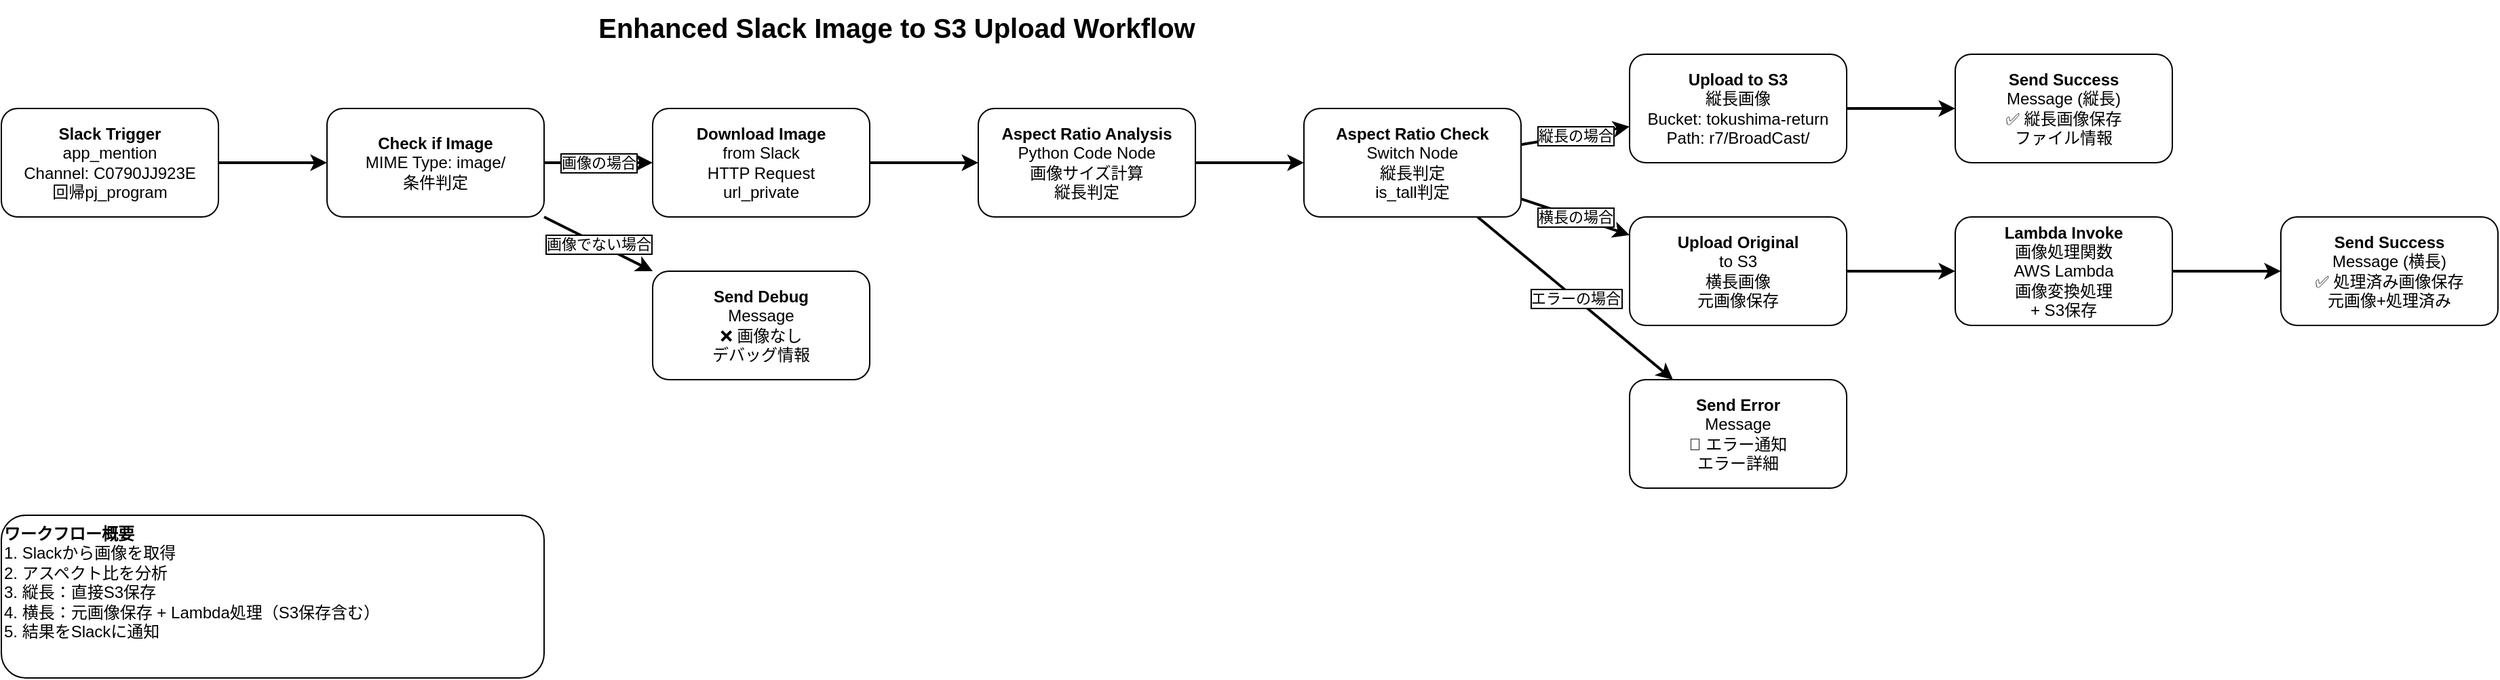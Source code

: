 <mxfile>
    <diagram name="Enhanced Slack Image to S3 Upload Workflow" id="enhanced-workflow-diagram">
        <mxGraphModel dx="845" dy="801" grid="1" gridSize="10" guides="1" tooltips="1" connect="1" arrows="1" fold="1" page="1" pageScale="1" pageWidth="1400" pageHeight="1000" background="#ffffff" math="0" shadow="0">
            <root>
                <mxCell id="0"/>
                <mxCell id="1" parent="0"/>
                <mxCell id="title" value="Enhanced Slack Image to S3 Upload Workflow" style="text;html=1;strokeColor=none;fillColor=none;align=center;verticalAlign=middle;whiteSpace=wrap;rounded=0;fontSize=20;fontStyle=1;fontColor=#000000;" parent="1" vertex="1">
                    <mxGeometry x="400" y="20" width="600" height="40" as="geometry"/>
                </mxCell>
                <mxCell id="slack-trigger" value="&lt;b&gt;Slack Trigger&lt;/b&gt;&lt;br&gt;app_mention&lt;br&gt;Channel: C0790JJ923E&lt;br&gt;回帰pj_program" style="rounded=1;whiteSpace=wrap;html=1;fillColor=#ffffff;strokeColor=#000000;fontSize=12;fontColor=#000000;" parent="1" vertex="1">
                    <mxGeometry x="40" y="100" width="160" height="80" as="geometry"/>
                </mxCell>
                <mxCell id="check-image" value="&lt;b&gt;Check if Image&lt;/b&gt;&lt;br&gt;MIME Type: image/&lt;br&gt;条件判定" style="rounded=1;whiteSpace=wrap;html=1;fillColor=#ffffff;strokeColor=#000000;fontSize=12;fontColor=#000000;" parent="1" vertex="1">
                    <mxGeometry x="280" y="100" width="160" height="80" as="geometry"/>
                </mxCell>
                <mxCell id="download-image" value="&lt;b&gt;Download Image&lt;/b&gt;&lt;br&gt;from Slack&lt;br&gt;HTTP Request&lt;br&gt;url_private" style="rounded=1;whiteSpace=wrap;html=1;fillColor=#ffffff;strokeColor=#000000;fontSize=12;fontColor=#000000;" parent="1" vertex="1">
                    <mxGeometry x="520" y="100" width="160" height="80" as="geometry"/>
                </mxCell>
                <mxCell id="aspect-ratio-analysis" value="&lt;b&gt;Aspect Ratio Analysis&lt;/b&gt;&lt;br&gt;Python Code Node&lt;br&gt;画像サイズ計算&lt;br&gt;縦長判定" style="rounded=1;whiteSpace=wrap;html=1;fillColor=#ffffff;strokeColor=#000000;fontSize=12;fontColor=#000000;" parent="1" vertex="1">
                    <mxGeometry x="760" y="100" width="160" height="80" as="geometry"/>
                </mxCell>
                <mxCell id="aspect-ratio-check" value="&lt;b&gt;Aspect Ratio Check&lt;/b&gt;&lt;br&gt;Switch Node&lt;br&gt;縦長判定&lt;br&gt;is_tall判定" style="rounded=1;whiteSpace=wrap;html=1;fillColor=#ffffff;strokeColor=#000000;fontSize=12;fontColor=#000000;" parent="1" vertex="1">
                    <mxGeometry x="1000" y="100" width="160" height="80" as="geometry"/>
                </mxCell>
                <mxCell id="upload-s3-tall" value="&lt;b&gt;Upload to S3&lt;/b&gt;&lt;br&gt;縦長画像&lt;br&gt;Bucket: tokushima-return&lt;br&gt;Path: r7/BroadCast/" style="rounded=1;whiteSpace=wrap;html=1;fillColor=#ffffff;strokeColor=#000000;fontSize=12;fontColor=#000000;" parent="1" vertex="1">
                    <mxGeometry x="1240" y="60" width="160" height="80" as="geometry"/>
                </mxCell>
                <mxCell id="upload-s3-original" value="&lt;b&gt;Upload Original&lt;/b&gt;&lt;br&gt;to S3&lt;br&gt;横長画像&lt;br&gt;元画像保存" style="rounded=1;whiteSpace=wrap;html=1;fillColor=#ffffff;strokeColor=#000000;fontSize=12;fontColor=#000000;" parent="1" vertex="1">
                    <mxGeometry x="1240" y="180" width="160" height="80" as="geometry"/>
                </mxCell>
                <mxCell id="lambda-invoke" value="&lt;b&gt;Lambda Invoke&lt;/b&gt;&lt;br&gt;画像処理関数&lt;br&gt;AWS Lambda&lt;br&gt;画像変換処理&lt;br&gt;+ S3保存" style="rounded=1;whiteSpace=wrap;html=1;fillColor=#ffffff;strokeColor=#000000;fontSize=12;fontColor=#000000;" parent="1" vertex="1">
                    <mxGeometry x="1480" y="180" width="160" height="80" as="geometry"/>
                </mxCell>
                <mxCell id="success-message-tall" value="&lt;b&gt;Send Success&lt;/b&gt;&lt;br&gt;Message (縦長)&lt;br&gt;✅ 縦長画像保存&lt;br&gt;ファイル情報" style="rounded=1;whiteSpace=wrap;html=1;fillColor=#ffffff;strokeColor=#000000;fontSize=12;fontColor=#000000;" parent="1" vertex="1">
                    <mxGeometry x="1480" y="60" width="160" height="80" as="geometry"/>
                </mxCell>
                <mxCell id="success-message-wide" value="&lt;b&gt;Send Success&lt;/b&gt;&lt;br&gt;Message (横長)&lt;br&gt;✅ 処理済み画像保存&lt;br&gt;元画像+処理済み" style="rounded=1;whiteSpace=wrap;html=1;fillColor=#ffffff;strokeColor=#000000;fontSize=12;fontColor=#000000;" parent="1" vertex="1">
                    <mxGeometry x="1720" y="180" width="160" height="80" as="geometry"/>
                </mxCell>
                <mxCell id="error-message" value="&lt;b&gt;Send Error&lt;/b&gt;&lt;br&gt;Message&lt;br&gt;🚨 エラー通知&lt;br&gt;エラー詳細" style="rounded=1;whiteSpace=wrap;html=1;fillColor=#ffffff;strokeColor=#000000;fontSize=12;fontColor=#000000;" parent="1" vertex="1">
                    <mxGeometry x="1240" y="300" width="160" height="80" as="geometry"/>
                </mxCell>
                <mxCell id="debug-message" value="&lt;b&gt;Send Debug&lt;/b&gt;&lt;br&gt;Message&lt;br&gt;❌ 画像なし&lt;br&gt;デバッグ情報" style="rounded=1;whiteSpace=wrap;html=1;fillColor=#ffffff;strokeColor=#000000;fontSize=12;fontColor=#000000;" parent="1" vertex="1">
                    <mxGeometry x="520" y="220" width="160" height="80" as="geometry"/>
                </mxCell>
                <mxCell id="conn1" value="" style="endArrow=classic;html=1;rounded=0;strokeWidth=2;strokeColor=#000000;fontColor=#000000;" parent="1" source="slack-trigger" target="check-image" edge="1">
                    <mxGeometry width="50" height="50" relative="1" as="geometry">
                        <mxPoint x="200" y="140" as="sourcePoint"/>
                        <mxPoint x="280" y="140" as="targetPoint"/>
                    </mxGeometry>
                </mxCell>
                <mxCell id="conn2" value="画像の場合" style="endArrow=classic;html=1;rounded=0;strokeWidth=2;strokeColor=#000000;fontColor=#000000;labelBackgroundColor=#ffffff;labelBorderColor=#000000;" parent="1" source="check-image" target="download-image" edge="1">
                    <mxGeometry width="50" height="50" relative="1" as="geometry">
                        <mxPoint x="440" y="140" as="sourcePoint"/>
                        <mxPoint x="520" y="140" as="targetPoint"/>
                    </mxGeometry>
                </mxCell>
                <mxCell id="conn3" value="画像でない場合" style="endArrow=classic;html=1;rounded=0;strokeWidth=2;strokeColor=#000000;fontColor=#000000;labelBackgroundColor=#ffffff;labelBorderColor=#000000;" parent="1" source="check-image" target="debug-message" edge="1">
                    <mxGeometry width="50" height="50" relative="1" as="geometry">
                        <mxPoint x="360" y="180" as="sourcePoint"/>
                        <mxPoint x="520" y="220" as="targetPoint"/>
                    </mxGeometry>
                </mxCell>
                <mxCell id="conn4" value="" style="endArrow=classic;html=1;rounded=0;strokeWidth=2;strokeColor=#000000;fontColor=#000000;" parent="1" source="download-image" target="aspect-ratio-analysis" edge="1">
                    <mxGeometry width="50" height="50" relative="1" as="geometry">
                        <mxPoint x="680" y="140" as="sourcePoint"/>
                        <mxPoint x="760" y="140" as="targetPoint"/>
                    </mxGeometry>
                </mxCell>
                <mxCell id="conn5" value="" style="endArrow=classic;html=1;rounded=0;strokeWidth=2;strokeColor=#000000;fontColor=#000000;" parent="1" source="aspect-ratio-analysis" target="aspect-ratio-check" edge="1">
                    <mxGeometry width="50" height="50" relative="1" as="geometry">
                        <mxPoint x="920" y="140" as="sourcePoint"/>
                        <mxPoint x="1000" y="140" as="targetPoint"/>
                    </mxGeometry>
                </mxCell>
                <mxCell id="conn6" value="縦長の場合" style="endArrow=classic;html=1;rounded=0;strokeWidth=2;strokeColor=#000000;fontColor=#000000;labelBackgroundColor=#ffffff;labelBorderColor=#000000;" parent="1" source="aspect-ratio-check" target="upload-s3-tall" edge="1">
                    <mxGeometry width="50" height="50" relative="1" as="geometry">
                        <mxPoint x="1160" y="100" as="sourcePoint"/>
                        <mxPoint x="1240" y="100" as="targetPoint"/>
                    </mxGeometry>
                </mxCell>
                <mxCell id="conn7" value="横長の場合" style="endArrow=classic;html=1;rounded=0;strokeWidth=2;strokeColor=#000000;fontColor=#000000;labelBackgroundColor=#ffffff;labelBorderColor=#000000;" parent="1" source="aspect-ratio-check" target="upload-s3-original" edge="1">
                    <mxGeometry width="50" height="50" relative="1" as="geometry">
                        <mxPoint x="1160" y="180" as="sourcePoint"/>
                        <mxPoint x="1240" y="220" as="targetPoint"/>
                    </mxGeometry>
                </mxCell>
                <mxCell id="conn8" value="" style="endArrow=classic;html=1;rounded=0;strokeWidth=2;strokeColor=#000000;fontColor=#000000;" parent="1" source="upload-s3-tall" target="success-message-tall" edge="1">
                    <mxGeometry width="50" height="50" relative="1" as="geometry">
                        <mxPoint x="1400" y="100" as="sourcePoint"/>
                        <mxPoint x="1480" y="100" as="targetPoint"/>
                    </mxGeometry>
                </mxCell>
                <mxCell id="conn9" value="" style="endArrow=classic;html=1;rounded=0;strokeWidth=2;strokeColor=#000000;fontColor=#000000;" parent="1" source="upload-s3-original" target="lambda-invoke" edge="1">
                    <mxGeometry width="50" height="50" relative="1" as="geometry">
                        <mxPoint x="1400" y="220" as="sourcePoint"/>
                        <mxPoint x="1480" y="220" as="targetPoint"/>
                    </mxGeometry>
                </mxCell>
                <mxCell id="conn10" value="" style="endArrow=classic;html=1;rounded=0;strokeWidth=2;strokeColor=#000000;fontColor=#000000;" parent="1" source="lambda-invoke" target="success-message-wide" edge="1">
                    <mxGeometry width="50" height="50" relative="1" as="geometry">
                        <mxPoint x="1640" y="220" as="sourcePoint"/>
                        <mxPoint x="1720" y="220" as="targetPoint"/>
                    </mxGeometry>
                </mxCell>
                <mxCell id="conn12" value="エラーの場合" style="endArrow=classic;html=1;rounded=0;strokeWidth=2;strokeColor=#000000;fontColor=#000000;labelBackgroundColor=#ffffff;labelBorderColor=#000000;" parent="1" source="aspect-ratio-check" target="error-message" edge="1">
                    <mxGeometry width="50" height="50" relative="1" as="geometry">
                        <mxPoint x="1080" y="180" as="sourcePoint"/>
                        <mxPoint x="1240" y="300" as="targetPoint"/>
                    </mxGeometry>
                </mxCell>
                <mxCell id="description-box" value="&lt;b&gt;ワークフロー概要&lt;/b&gt;&lt;br&gt;1. Slackから画像を取得&lt;br&gt;2. アスペクト比を分析&lt;br&gt;3. 縦長：直接S3保存&lt;br&gt;4. 横長：元画像保存 + Lambda処理（S3保存含む）&lt;br&gt;5. 結果をSlackに通知" style="text;html=1;strokeColor=#000000;fillColor=#ffffff;align=left;verticalAlign=top;whiteSpace=wrap;rounded=1;fontSize=12;fontColor=#000000;" parent="1" vertex="1">
                    <mxGeometry x="40" y="400" width="400" height="120" as="geometry"/>
                </mxCell>
            </root>
        </mxGraphModel>
    </diagram>
</mxfile>